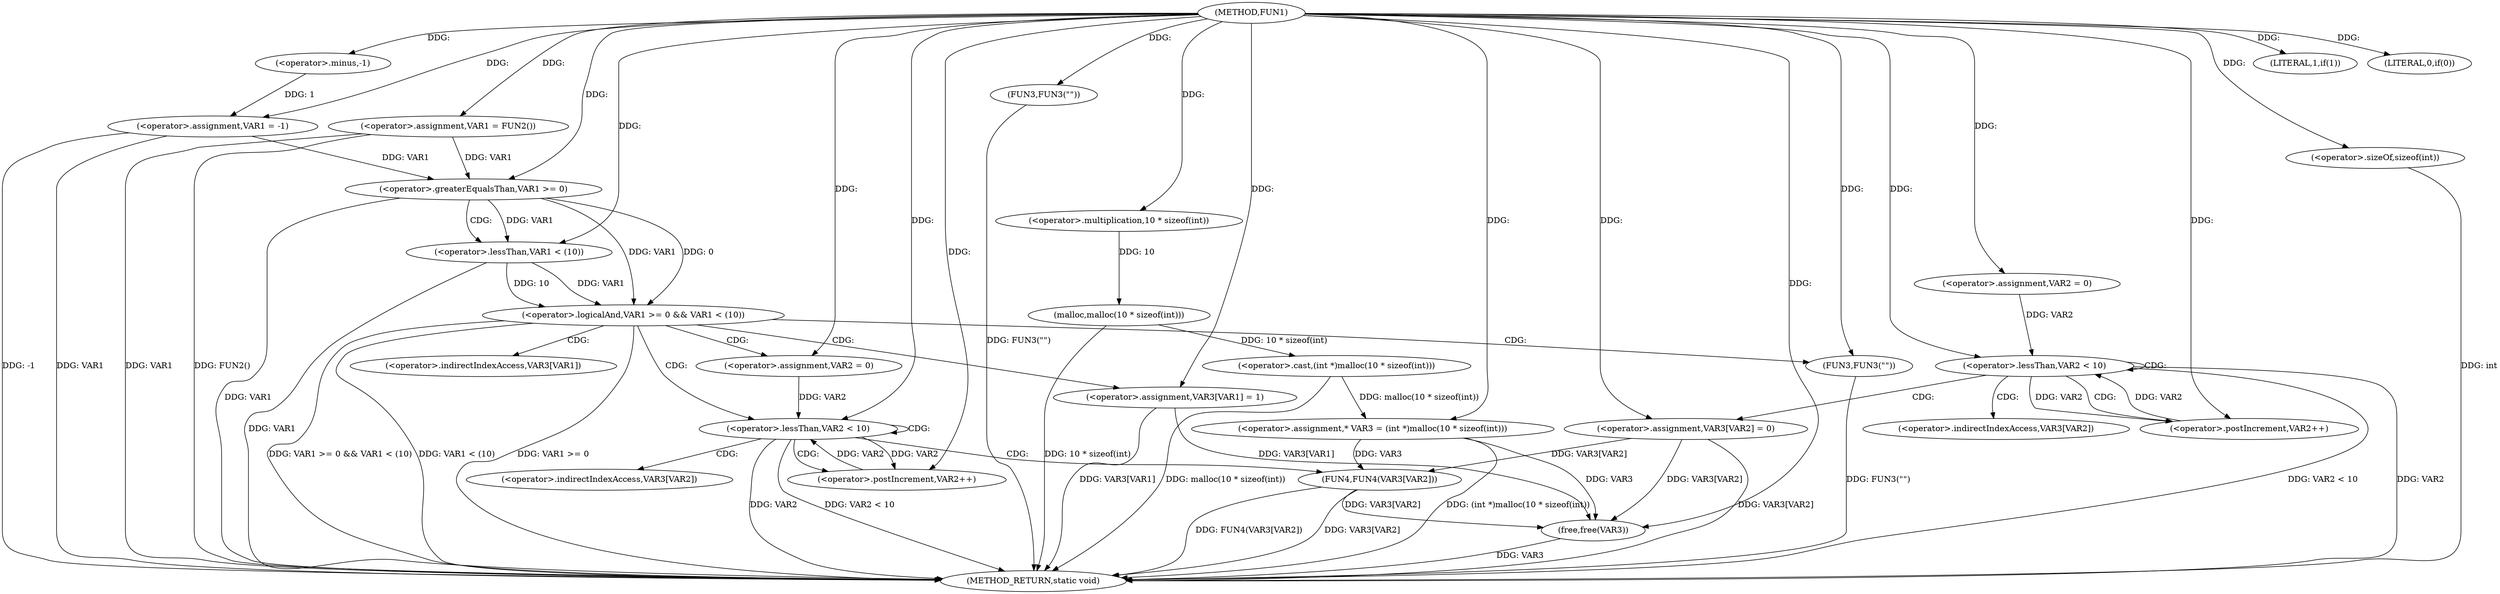 digraph FUN1 {  
"1000100" [label = "(METHOD,FUN1)" ]
"1000181" [label = "(METHOD_RETURN,static void)" ]
"1000103" [label = "(<operator>.assignment,VAR1 = -1)" ]
"1000105" [label = "(<operator>.minus,-1)" ]
"1000108" [label = "(LITERAL,1,if(1))" ]
"1000110" [label = "(<operator>.assignment,VAR1 = FUN2())" ]
"1000114" [label = "(LITERAL,0,if(0))" ]
"1000116" [label = "(FUN3,FUN3(\"\"))" ]
"1000123" [label = "(<operator>.assignment,* VAR3 = (int *)malloc(10 * sizeof(int)))" ]
"1000125" [label = "(<operator>.cast,(int *)malloc(10 * sizeof(int)))" ]
"1000127" [label = "(malloc,malloc(10 * sizeof(int)))" ]
"1000128" [label = "(<operator>.multiplication,10 * sizeof(int))" ]
"1000130" [label = "(<operator>.sizeOf,sizeof(int))" ]
"1000133" [label = "(<operator>.assignment,VAR2 = 0)" ]
"1000136" [label = "(<operator>.lessThan,VAR2 < 10)" ]
"1000139" [label = "(<operator>.postIncrement,VAR2++)" ]
"1000142" [label = "(<operator>.assignment,VAR3[VAR2] = 0)" ]
"1000148" [label = "(<operator>.logicalAnd,VAR1 >= 0 && VAR1 < (10))" ]
"1000149" [label = "(<operator>.greaterEqualsThan,VAR1 >= 0)" ]
"1000152" [label = "(<operator>.lessThan,VAR1 < (10))" ]
"1000156" [label = "(<operator>.assignment,VAR3[VAR1] = 1)" ]
"1000162" [label = "(<operator>.assignment,VAR2 = 0)" ]
"1000165" [label = "(<operator>.lessThan,VAR2 < 10)" ]
"1000168" [label = "(<operator>.postIncrement,VAR2++)" ]
"1000171" [label = "(FUN4,FUN4(VAR3[VAR2]))" ]
"1000177" [label = "(FUN3,FUN3(\"\"))" ]
"1000179" [label = "(free,free(VAR3))" ]
"1000143" [label = "(<operator>.indirectIndexAccess,VAR3[VAR2])" ]
"1000157" [label = "(<operator>.indirectIndexAccess,VAR3[VAR1])" ]
"1000172" [label = "(<operator>.indirectIndexAccess,VAR3[VAR2])" ]
  "1000123" -> "1000181"  [ label = "DDG: (int *)malloc(10 * sizeof(int))"] 
  "1000156" -> "1000181"  [ label = "DDG: VAR3[VAR1]"] 
  "1000103" -> "1000181"  [ label = "DDG: -1"] 
  "1000179" -> "1000181"  [ label = "DDG: VAR3"] 
  "1000136" -> "1000181"  [ label = "DDG: VAR2"] 
  "1000171" -> "1000181"  [ label = "DDG: VAR3[VAR2]"] 
  "1000103" -> "1000181"  [ label = "DDG: VAR1"] 
  "1000165" -> "1000181"  [ label = "DDG: VAR2"] 
  "1000148" -> "1000181"  [ label = "DDG: VAR1 < (10)"] 
  "1000148" -> "1000181"  [ label = "DDG: VAR1 >= 0"] 
  "1000148" -> "1000181"  [ label = "DDG: VAR1 >= 0 && VAR1 < (10)"] 
  "1000125" -> "1000181"  [ label = "DDG: malloc(10 * sizeof(int))"] 
  "1000152" -> "1000181"  [ label = "DDG: VAR1"] 
  "1000110" -> "1000181"  [ label = "DDG: FUN2()"] 
  "1000142" -> "1000181"  [ label = "DDG: VAR3[VAR2]"] 
  "1000136" -> "1000181"  [ label = "DDG: VAR2 < 10"] 
  "1000171" -> "1000181"  [ label = "DDG: FUN4(VAR3[VAR2])"] 
  "1000177" -> "1000181"  [ label = "DDG: FUN3(\"\")"] 
  "1000149" -> "1000181"  [ label = "DDG: VAR1"] 
  "1000127" -> "1000181"  [ label = "DDG: 10 * sizeof(int)"] 
  "1000110" -> "1000181"  [ label = "DDG: VAR1"] 
  "1000116" -> "1000181"  [ label = "DDG: FUN3(\"\")"] 
  "1000130" -> "1000181"  [ label = "DDG: int"] 
  "1000165" -> "1000181"  [ label = "DDG: VAR2 < 10"] 
  "1000105" -> "1000103"  [ label = "DDG: 1"] 
  "1000100" -> "1000103"  [ label = "DDG: "] 
  "1000100" -> "1000105"  [ label = "DDG: "] 
  "1000100" -> "1000108"  [ label = "DDG: "] 
  "1000100" -> "1000110"  [ label = "DDG: "] 
  "1000100" -> "1000114"  [ label = "DDG: "] 
  "1000100" -> "1000116"  [ label = "DDG: "] 
  "1000125" -> "1000123"  [ label = "DDG: malloc(10 * sizeof(int))"] 
  "1000100" -> "1000123"  [ label = "DDG: "] 
  "1000127" -> "1000125"  [ label = "DDG: 10 * sizeof(int)"] 
  "1000128" -> "1000127"  [ label = "DDG: 10"] 
  "1000100" -> "1000128"  [ label = "DDG: "] 
  "1000100" -> "1000130"  [ label = "DDG: "] 
  "1000100" -> "1000133"  [ label = "DDG: "] 
  "1000139" -> "1000136"  [ label = "DDG: VAR2"] 
  "1000133" -> "1000136"  [ label = "DDG: VAR2"] 
  "1000100" -> "1000136"  [ label = "DDG: "] 
  "1000136" -> "1000139"  [ label = "DDG: VAR2"] 
  "1000100" -> "1000139"  [ label = "DDG: "] 
  "1000100" -> "1000142"  [ label = "DDG: "] 
  "1000149" -> "1000148"  [ label = "DDG: VAR1"] 
  "1000149" -> "1000148"  [ label = "DDG: 0"] 
  "1000103" -> "1000149"  [ label = "DDG: VAR1"] 
  "1000110" -> "1000149"  [ label = "DDG: VAR1"] 
  "1000100" -> "1000149"  [ label = "DDG: "] 
  "1000152" -> "1000148"  [ label = "DDG: VAR1"] 
  "1000152" -> "1000148"  [ label = "DDG: 10"] 
  "1000149" -> "1000152"  [ label = "DDG: VAR1"] 
  "1000100" -> "1000152"  [ label = "DDG: "] 
  "1000100" -> "1000156"  [ label = "DDG: "] 
  "1000100" -> "1000162"  [ label = "DDG: "] 
  "1000168" -> "1000165"  [ label = "DDG: VAR2"] 
  "1000162" -> "1000165"  [ label = "DDG: VAR2"] 
  "1000100" -> "1000165"  [ label = "DDG: "] 
  "1000165" -> "1000168"  [ label = "DDG: VAR2"] 
  "1000100" -> "1000168"  [ label = "DDG: "] 
  "1000142" -> "1000171"  [ label = "DDG: VAR3[VAR2]"] 
  "1000123" -> "1000171"  [ label = "DDG: VAR3"] 
  "1000100" -> "1000177"  [ label = "DDG: "] 
  "1000171" -> "1000179"  [ label = "DDG: VAR3[VAR2]"] 
  "1000156" -> "1000179"  [ label = "DDG: VAR3[VAR1]"] 
  "1000142" -> "1000179"  [ label = "DDG: VAR3[VAR2]"] 
  "1000123" -> "1000179"  [ label = "DDG: VAR3"] 
  "1000100" -> "1000179"  [ label = "DDG: "] 
  "1000136" -> "1000142"  [ label = "CDG: "] 
  "1000136" -> "1000139"  [ label = "CDG: "] 
  "1000136" -> "1000136"  [ label = "CDG: "] 
  "1000136" -> "1000143"  [ label = "CDG: "] 
  "1000148" -> "1000156"  [ label = "CDG: "] 
  "1000148" -> "1000165"  [ label = "CDG: "] 
  "1000148" -> "1000157"  [ label = "CDG: "] 
  "1000148" -> "1000177"  [ label = "CDG: "] 
  "1000148" -> "1000162"  [ label = "CDG: "] 
  "1000149" -> "1000152"  [ label = "CDG: "] 
  "1000165" -> "1000165"  [ label = "CDG: "] 
  "1000165" -> "1000172"  [ label = "CDG: "] 
  "1000165" -> "1000168"  [ label = "CDG: "] 
  "1000165" -> "1000171"  [ label = "CDG: "] 
}
